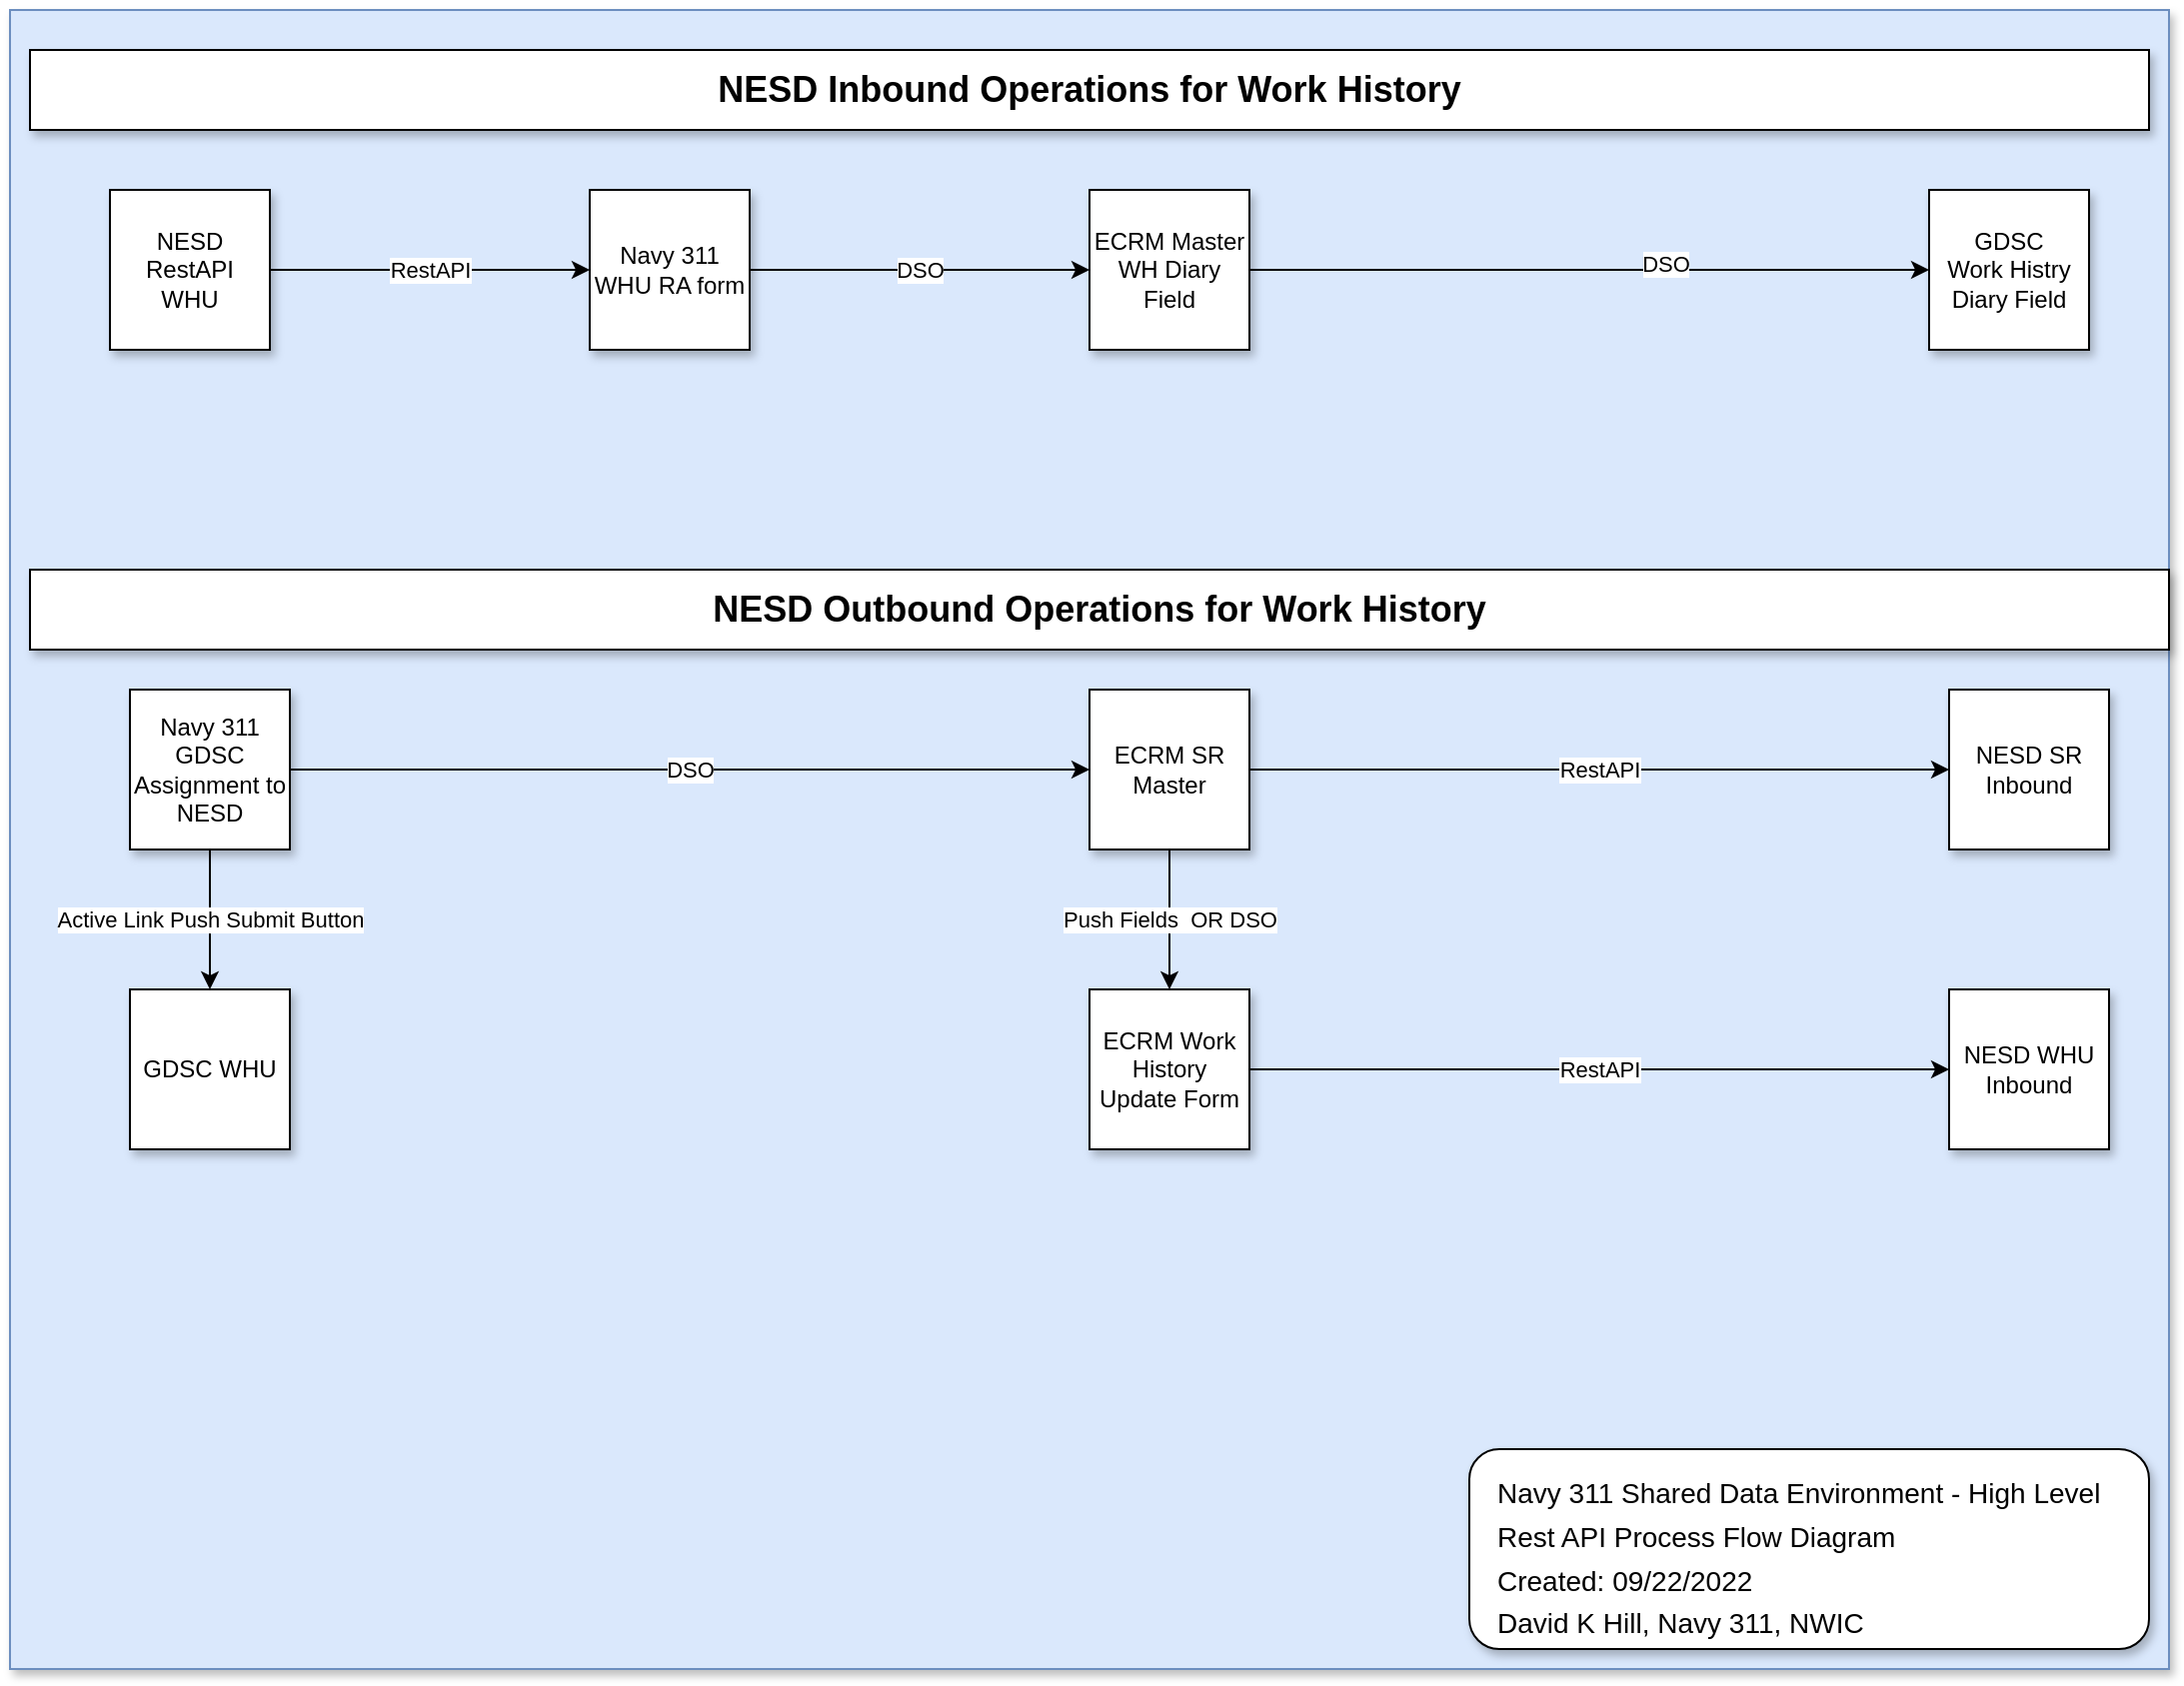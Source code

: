 <mxfile version="20.8.19" type="github" pages="5">
  <diagram name="Overview" id="aF4G5Hs_lMoh60DQ722R">
    <mxGraphModel dx="936" dy="439" grid="1" gridSize="10" guides="1" tooltips="1" connect="1" arrows="1" fold="1" page="1" pageScale="1" pageWidth="1100" pageHeight="850" math="0" shadow="0">
      <root>
        <mxCell id="0" />
        <mxCell id="1" parent="0" />
        <mxCell id="1lb5UFgHKyQ05DryIwbp-26" value="" style="rounded=0;whiteSpace=wrap;html=1;shadow=1;fontSize=14;labelBackgroundColor=#CCCCFF;fillColor=#dae8fc;strokeColor=#6c8ebf;" parent="1" vertex="1">
          <mxGeometry x="10" y="10" width="1080" height="830" as="geometry" />
        </mxCell>
        <mxCell id="9KmsIKsTsXMhggBtWNxH-1" value="&lt;b&gt;&lt;font style=&quot;font-size: 18px;&quot;&gt;NESD Inbound Operations for Work History&lt;/font&gt;&lt;/b&gt;" style="rounded=0;whiteSpace=wrap;html=1;shadow=1;" parent="1" vertex="1">
          <mxGeometry x="20" y="30" width="1060" height="40" as="geometry" />
        </mxCell>
        <mxCell id="1lb5UFgHKyQ05DryIwbp-4" value="RestAPI" style="edgeStyle=orthogonalEdgeStyle;rounded=0;orthogonalLoop=1;jettySize=auto;html=1;" parent="1" source="1lb5UFgHKyQ05DryIwbp-1" target="1lb5UFgHKyQ05DryIwbp-2" edge="1">
          <mxGeometry relative="1" as="geometry" />
        </mxCell>
        <mxCell id="1lb5UFgHKyQ05DryIwbp-1" value="NESD RestAPI&lt;br&gt;WHU" style="whiteSpace=wrap;html=1;aspect=fixed;shadow=1;" parent="1" vertex="1">
          <mxGeometry x="60" y="100" width="80" height="80" as="geometry" />
        </mxCell>
        <mxCell id="1lb5UFgHKyQ05DryIwbp-5" value="DSO" style="edgeStyle=orthogonalEdgeStyle;rounded=0;orthogonalLoop=1;jettySize=auto;html=1;" parent="1" source="1lb5UFgHKyQ05DryIwbp-2" target="1lb5UFgHKyQ05DryIwbp-3" edge="1">
          <mxGeometry relative="1" as="geometry" />
        </mxCell>
        <mxCell id="1lb5UFgHKyQ05DryIwbp-2" value="Navy 311&lt;br&gt;WHU RA form" style="whiteSpace=wrap;html=1;aspect=fixed;shadow=1;" parent="1" vertex="1">
          <mxGeometry x="300" y="100" width="80" height="80" as="geometry" />
        </mxCell>
        <mxCell id="1lb5UFgHKyQ05DryIwbp-10" style="edgeStyle=orthogonalEdgeStyle;rounded=0;orthogonalLoop=1;jettySize=auto;html=1;" parent="1" source="1lb5UFgHKyQ05DryIwbp-3" target="1lb5UFgHKyQ05DryIwbp-9" edge="1">
          <mxGeometry relative="1" as="geometry" />
        </mxCell>
        <mxCell id="1lb5UFgHKyQ05DryIwbp-11" value="DSO" style="edgeLabel;html=1;align=center;verticalAlign=middle;resizable=0;points=[];" parent="1lb5UFgHKyQ05DryIwbp-10" vertex="1" connectable="0">
          <mxGeometry x="0.224" y="3" relative="1" as="geometry">
            <mxPoint as="offset" />
          </mxGeometry>
        </mxCell>
        <mxCell id="1lb5UFgHKyQ05DryIwbp-3" value="ECRM Master WH Diary&lt;br&gt;Field" style="whiteSpace=wrap;html=1;aspect=fixed;shadow=1;" parent="1" vertex="1">
          <mxGeometry x="550" y="100" width="80" height="80" as="geometry" />
        </mxCell>
        <mxCell id="1lb5UFgHKyQ05DryIwbp-6" value="&lt;font style=&quot;font-size: 18px;&quot;&gt;&lt;b style=&quot;&quot;&gt;NESD Outbound Operations for Work History&lt;/b&gt;&lt;/font&gt;" style="rounded=0;whiteSpace=wrap;html=1;shadow=1;" parent="1" vertex="1">
          <mxGeometry x="20" y="290" width="1070" height="40" as="geometry" />
        </mxCell>
        <mxCell id="1lb5UFgHKyQ05DryIwbp-16" value="DSO" style="edgeStyle=orthogonalEdgeStyle;rounded=0;orthogonalLoop=1;jettySize=auto;html=1;" parent="1" source="1lb5UFgHKyQ05DryIwbp-8" target="1lb5UFgHKyQ05DryIwbp-12" edge="1">
          <mxGeometry relative="1" as="geometry" />
        </mxCell>
        <mxCell id="1lb5UFgHKyQ05DryIwbp-23" value="Active Link Push Submit Button" style="edgeStyle=orthogonalEdgeStyle;rounded=0;orthogonalLoop=1;jettySize=auto;html=1;" parent="1" source="1lb5UFgHKyQ05DryIwbp-8" target="1lb5UFgHKyQ05DryIwbp-22" edge="1">
          <mxGeometry relative="1" as="geometry" />
        </mxCell>
        <mxCell id="1lb5UFgHKyQ05DryIwbp-8" value="Navy 311&lt;br&gt;GDSC&lt;br&gt;Assignment to NESD" style="whiteSpace=wrap;html=1;aspect=fixed;shadow=1;" parent="1" vertex="1">
          <mxGeometry x="70" y="350" width="80" height="80" as="geometry" />
        </mxCell>
        <mxCell id="1lb5UFgHKyQ05DryIwbp-9" value="GDSC&lt;br&gt;Work Histry&lt;br&gt;Diary Field" style="whiteSpace=wrap;html=1;aspect=fixed;shadow=1;" parent="1" vertex="1">
          <mxGeometry x="970" y="100" width="80" height="80" as="geometry" />
        </mxCell>
        <mxCell id="1lb5UFgHKyQ05DryIwbp-14" value="RestAPI" style="edgeStyle=orthogonalEdgeStyle;rounded=0;orthogonalLoop=1;jettySize=auto;html=1;entryX=0;entryY=0.5;entryDx=0;entryDy=0;" parent="1" source="1lb5UFgHKyQ05DryIwbp-12" target="1lb5UFgHKyQ05DryIwbp-13" edge="1">
          <mxGeometry relative="1" as="geometry">
            <mxPoint x="590" y="440" as="targetPoint" />
          </mxGeometry>
        </mxCell>
        <mxCell id="1lb5UFgHKyQ05DryIwbp-19" value="Push Fields&amp;nbsp; OR DSO" style="edgeStyle=orthogonalEdgeStyle;rounded=0;orthogonalLoop=1;jettySize=auto;html=1;entryX=0.5;entryY=0;entryDx=0;entryDy=0;" parent="1" source="1lb5UFgHKyQ05DryIwbp-12" target="1lb5UFgHKyQ05DryIwbp-17" edge="1">
          <mxGeometry relative="1" as="geometry" />
        </mxCell>
        <mxCell id="1lb5UFgHKyQ05DryIwbp-12" value="ECRM SR Master" style="whiteSpace=wrap;html=1;aspect=fixed;shadow=1;" parent="1" vertex="1">
          <mxGeometry x="550" y="350" width="80" height="80" as="geometry" />
        </mxCell>
        <mxCell id="1lb5UFgHKyQ05DryIwbp-13" value="NESD SR Inbound" style="whiteSpace=wrap;html=1;aspect=fixed;shadow=1;" parent="1" vertex="1">
          <mxGeometry x="980" y="350" width="80" height="80" as="geometry" />
        </mxCell>
        <mxCell id="1lb5UFgHKyQ05DryIwbp-21" value="RestAPI" style="edgeStyle=orthogonalEdgeStyle;rounded=0;orthogonalLoop=1;jettySize=auto;html=1;" parent="1" source="1lb5UFgHKyQ05DryIwbp-17" target="1lb5UFgHKyQ05DryIwbp-20" edge="1">
          <mxGeometry relative="1" as="geometry" />
        </mxCell>
        <mxCell id="1lb5UFgHKyQ05DryIwbp-17" value="ECRM Work History Update Form" style="whiteSpace=wrap;html=1;aspect=fixed;shadow=1;" parent="1" vertex="1">
          <mxGeometry x="550" y="500" width="80" height="80" as="geometry" />
        </mxCell>
        <mxCell id="1lb5UFgHKyQ05DryIwbp-20" value="NESD WHU Inbound" style="whiteSpace=wrap;html=1;aspect=fixed;shadow=1;" parent="1" vertex="1">
          <mxGeometry x="980" y="500" width="80" height="80" as="geometry" />
        </mxCell>
        <mxCell id="1lb5UFgHKyQ05DryIwbp-22" value="GDSC WHU" style="whiteSpace=wrap;html=1;aspect=fixed;shadow=1;" parent="1" vertex="1">
          <mxGeometry x="70" y="500" width="80" height="80" as="geometry" />
        </mxCell>
        <mxCell id="1lb5UFgHKyQ05DryIwbp-25" value="&lt;font style=&quot;font-size: 14px;&quot;&gt;Navy 311 Shared Data Environment - High Level&lt;br&gt;Rest API Process Flow Diagram&lt;br&gt;Created: 09/22/2022&lt;br&gt;David K Hill, Navy 311, NWIC&lt;/font&gt;" style="rounded=1;whiteSpace=wrap;html=1;fontSize=18;shadow=1;align=left;spacingTop=7;spacingLeft=12;labelBorderColor=none;" parent="1" vertex="1">
          <mxGeometry x="740" y="730" width="340" height="100" as="geometry" />
        </mxCell>
      </root>
    </mxGraphModel>
  </diagram>
  <diagram id="sC5wA8O8KYdUImDDI3Hu" name="GDSC to NESD SR">
    <mxGraphModel dx="936" dy="439" grid="1" gridSize="10" guides="1" tooltips="1" connect="1" arrows="1" fold="1" page="1" pageScale="1" pageWidth="1100" pageHeight="850" math="0" shadow="0">
      <root>
        <mxCell id="0" />
        <mxCell id="1" parent="0" />
        <mxCell id="j8QyTdGpmIRxtLQ3gYxX-1" value="" style="rounded=0;whiteSpace=wrap;html=1;shadow=1;fontSize=14;labelBackgroundColor=#CCCCFF;fillColor=#dae8fc;strokeColor=#6c8ebf;" vertex="1" parent="1">
          <mxGeometry x="10" y="10" width="1080" height="830" as="geometry" />
        </mxCell>
        <mxCell id="HLRCAyz79IdVhcycPJ9v-1" value="&lt;font style=&quot;font-size: 14px;&quot;&gt;Navy 311 Shared Data Environment - High Level&lt;br&gt;Rest API Process Flow Diagram&lt;br&gt;Created: 09/22/2022&lt;br&gt;David K Hill, Navy 311, NWIC&lt;/font&gt;" style="rounded=1;whiteSpace=wrap;html=1;fontSize=18;fillColor=#f5f5f5;strokeColor=#666666;shadow=1;align=left;spacingTop=7;spacingLeft=12;labelBorderColor=none;fontColor=#333333;" vertex="1" parent="1">
          <mxGeometry x="740" y="730" width="340" height="100" as="geometry" />
        </mxCell>
      </root>
    </mxGraphModel>
  </diagram>
  <diagram id="7bnrIDG-UyBGoTIxkSTi" name="GDSC to NESD WHU">
    <mxGraphModel dx="936" dy="439" grid="1" gridSize="10" guides="1" tooltips="1" connect="1" arrows="1" fold="1" page="1" pageScale="1" pageWidth="1100" pageHeight="850" math="0" shadow="0">
      <root>
        <mxCell id="0" />
        <mxCell id="1" parent="0" />
      </root>
    </mxGraphModel>
  </diagram>
  <diagram name="NESD to GDSC SR" id="O2B5uFYAHmMbei3pe0Dq">
    <mxGraphModel dx="936" dy="439" grid="1" gridSize="10" guides="1" tooltips="1" connect="1" arrows="1" fold="1" page="1" pageScale="1" pageWidth="1100" pageHeight="850" math="0" shadow="0">
      <root>
        <mxCell id="meKWzcMqz4QlfSiUv-CX-0" />
        <mxCell id="meKWzcMqz4QlfSiUv-CX-1" parent="meKWzcMqz4QlfSiUv-CX-0" />
      </root>
    </mxGraphModel>
  </diagram>
  <diagram name="NESD to GDSC WHU" id="vcmquoF8Qose12GvA6PZ">
    <mxGraphModel dx="936" dy="439" grid="1" gridSize="10" guides="1" tooltips="1" connect="1" arrows="1" fold="1" page="1" pageScale="1" pageWidth="1100" pageHeight="850" math="0" shadow="0">
      <root>
        <mxCell id="NyKm2-rGIAxsFZnfGfpN-0" />
        <mxCell id="NyKm2-rGIAxsFZnfGfpN-1" parent="NyKm2-rGIAxsFZnfGfpN-0" />
      </root>
    </mxGraphModel>
  </diagram>
</mxfile>
